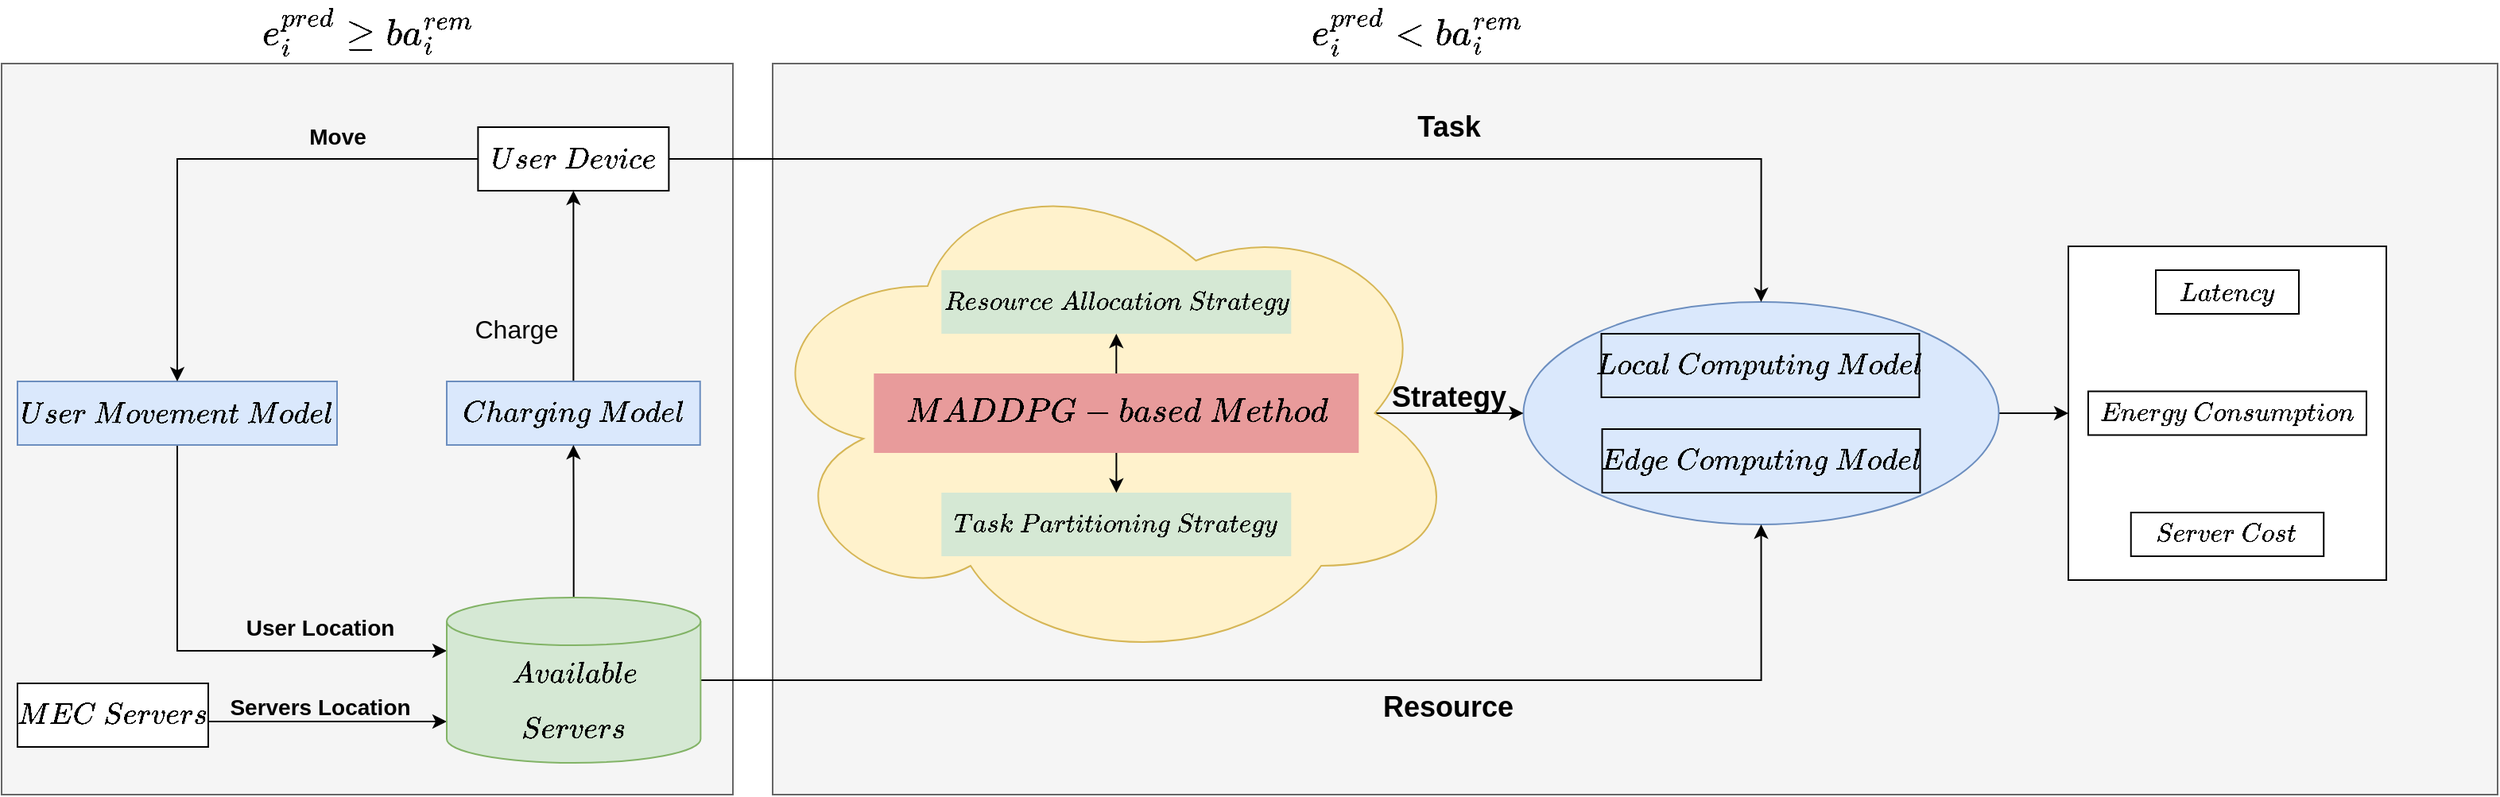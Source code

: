 <mxfile version="20.4.2" type="github">
  <diagram id="8HXd06Zs-zNEdsr8r8aW" name="第 1 页">
    <mxGraphModel dx="1422" dy="1941" grid="1" gridSize="10" guides="1" tooltips="1" connect="1" arrows="1" fold="1" page="1" pageScale="1" pageWidth="827" pageHeight="1169" math="1" shadow="0">
      <root>
        <mxCell id="0" />
        <mxCell id="1" parent="0" />
        <mxCell id="DW0vB-UItoo3-7lF0b40-113" value="" style="rounded=0;whiteSpace=wrap;html=1;fontSize=20;fillColor=#f5f5f5;strokeColor=#666666;fontColor=#333333;" vertex="1" parent="1">
          <mxGeometry x="515" y="-920" width="1085" height="460" as="geometry" />
        </mxCell>
        <mxCell id="DW0vB-UItoo3-7lF0b40-136" value="" style="rounded=0;whiteSpace=wrap;html=1;fontSize=18;" vertex="1" parent="1">
          <mxGeometry x="1330" y="-805" width="200" height="210" as="geometry" />
        </mxCell>
        <mxCell id="DW0vB-UItoo3-7lF0b40-137" style="edgeStyle=orthogonalEdgeStyle;rounded=0;orthogonalLoop=1;jettySize=auto;html=1;fontSize=18;" edge="1" parent="1" source="DW0vB-UItoo3-7lF0b40-119" target="DW0vB-UItoo3-7lF0b40-136">
          <mxGeometry relative="1" as="geometry" />
        </mxCell>
        <mxCell id="DW0vB-UItoo3-7lF0b40-119" value="" style="ellipse;whiteSpace=wrap;html=1;fontSize=20;fillColor=#dae8fc;strokeColor=#6c8ebf;" vertex="1" parent="1">
          <mxGeometry x="987.25" y="-770" width="299" height="140" as="geometry" />
        </mxCell>
        <mxCell id="DW0vB-UItoo3-7lF0b40-135" style="edgeStyle=orthogonalEdgeStyle;rounded=0;orthogonalLoop=1;jettySize=auto;html=1;exitX=0.875;exitY=0.5;exitDx=0;exitDy=0;exitPerimeter=0;fontSize=18;" edge="1" parent="1" source="DW0vB-UItoo3-7lF0b40-114" target="DW0vB-UItoo3-7lF0b40-119">
          <mxGeometry relative="1" as="geometry" />
        </mxCell>
        <mxCell id="DW0vB-UItoo3-7lF0b40-114" value="" style="ellipse;shape=cloud;whiteSpace=wrap;html=1;fontSize=20;fillColor=#fff2cc;strokeColor=#d6b656;" vertex="1" parent="1">
          <mxGeometry x="500" y="-860" width="450" height="320" as="geometry" />
        </mxCell>
        <mxCell id="DW0vB-UItoo3-7lF0b40-99" value="" style="whiteSpace=wrap;html=1;aspect=fixed;fontSize=16;fillColor=#f5f5f5;strokeColor=#666666;fontColor=#333333;" vertex="1" parent="1">
          <mxGeometry x="30" y="-920" width="460" height="460" as="geometry" />
        </mxCell>
        <mxCell id="DW0vB-UItoo3-7lF0b40-106" style="edgeStyle=orthogonalEdgeStyle;rounded=0;orthogonalLoop=1;jettySize=auto;html=1;entryX=0;entryY=0;entryDx=0;entryDy=33.5;entryPerimeter=0;fontSize=20;" edge="1" parent="1" source="DW0vB-UItoo3-7lF0b40-3" target="DW0vB-UItoo3-7lF0b40-94">
          <mxGeometry relative="1" as="geometry">
            <Array as="points">
              <mxPoint x="141" y="-550" />
            </Array>
          </mxGeometry>
        </mxCell>
        <mxCell id="DW0vB-UItoo3-7lF0b40-3" value="&lt;div&gt;&lt;font style=&quot;font-size: 16px&quot;&gt;$$ User \ Movement&amp;nbsp; \ Model $$&lt;/font&gt;&lt;/div&gt;" style="rounded=0;whiteSpace=wrap;html=1;fillColor=#dae8fc;strokeColor=#6c8ebf;" vertex="1" parent="1">
          <mxGeometry x="40" y="-720" width="201" height="40" as="geometry" />
        </mxCell>
        <mxCell id="DW0vB-UItoo3-7lF0b40-74" value="" style="edgeStyle=orthogonalEdgeStyle;rounded=0;orthogonalLoop=1;jettySize=auto;html=1;fontSize=16;" edge="1" parent="1" source="DW0vB-UItoo3-7lF0b40-5" target="DW0vB-UItoo3-7lF0b40-15">
          <mxGeometry relative="1" as="geometry" />
        </mxCell>
        <mxCell id="DW0vB-UItoo3-7lF0b40-5" value="&lt;div&gt;&lt;font style=&quot;font-size: 16px&quot;&gt;$$ Charging\&amp;nbsp; Model $$&lt;/font&gt;&lt;/div&gt;" style="rounded=0;whiteSpace=wrap;html=1;fillColor=#dae8fc;strokeColor=#6c8ebf;" vertex="1" parent="1">
          <mxGeometry x="310" y="-720" width="159.38" height="40" as="geometry" />
        </mxCell>
        <mxCell id="DW0vB-UItoo3-7lF0b40-7" value="&lt;div&gt;&lt;b&gt;&lt;font style=&quot;font-size: 16px&quot;&gt;$$ Local \ Computing \ Model $$&lt;/font&gt;&lt;/b&gt;&lt;/div&gt;" style="rounded=0;whiteSpace=wrap;html=1;fillColor=#dae8fc;strokeColor=default;" vertex="1" parent="1">
          <mxGeometry x="1036.25" y="-750" width="200" height="40" as="geometry" />
        </mxCell>
        <mxCell id="DW0vB-UItoo3-7lF0b40-9" value="&lt;div&gt;&lt;font style=&quot;font-size: 16px&quot;&gt;$$ Edge \ Computing \ Model $$&lt;/font&gt;&lt;/div&gt;" style="rounded=0;whiteSpace=wrap;html=1;fillColor=#dae8fc;strokeColor=default;" vertex="1" parent="1">
          <mxGeometry x="1036.75" y="-690" width="200" height="40" as="geometry" />
        </mxCell>
        <mxCell id="DW0vB-UItoo3-7lF0b40-10" value="&lt;font style=&quot;font-size: 14px&quot;&gt;$$Energy \ Consumption$$&lt;/font&gt;" style="rounded=0;whiteSpace=wrap;html=1;fontSize=18;strokeColor=default;" vertex="1" parent="1">
          <mxGeometry x="1342.49" y="-713.75" width="175" height="27.5" as="geometry" />
        </mxCell>
        <mxCell id="DW0vB-UItoo3-7lF0b40-75" style="edgeStyle=orthogonalEdgeStyle;rounded=0;orthogonalLoop=1;jettySize=auto;html=1;fontSize=16;" edge="1" parent="1" source="DW0vB-UItoo3-7lF0b40-15" target="DW0vB-UItoo3-7lF0b40-3">
          <mxGeometry relative="1" as="geometry" />
        </mxCell>
        <mxCell id="DW0vB-UItoo3-7lF0b40-132" style="edgeStyle=orthogonalEdgeStyle;rounded=0;orthogonalLoop=1;jettySize=auto;html=1;entryX=0.5;entryY=0;entryDx=0;entryDy=0;fontSize=18;" edge="1" parent="1" source="DW0vB-UItoo3-7lF0b40-15" target="DW0vB-UItoo3-7lF0b40-119">
          <mxGeometry relative="1" as="geometry" />
        </mxCell>
        <mxCell id="DW0vB-UItoo3-7lF0b40-15" value="&lt;div style=&quot;font-size: 16px;&quot;&gt;&lt;font style=&quot;font-size: 16px;&quot;&gt;$$ User \ Device $$&lt;/font&gt;&lt;/div&gt;" style="rounded=0;whiteSpace=wrap;html=1;" vertex="1" parent="1">
          <mxGeometry x="329.69" y="-880" width="120" height="40" as="geometry" />
        </mxCell>
        <mxCell id="DW0vB-UItoo3-7lF0b40-18" value="&lt;div&gt;&lt;font style=&quot;font-size: 18px&quot;&gt;&lt;font style=&quot;font-size: 14px&quot;&gt;$$ Task \ Partitioning \ Strategy $$&lt;/font&gt;&lt;/font&gt;&lt;/div&gt;" style="rounded=0;whiteSpace=wrap;html=1;fillColor=#d5e8d4;strokeColor=none;" vertex="1" parent="1">
          <mxGeometry x="621.16" y="-650" width="220" height="40" as="geometry" />
        </mxCell>
        <mxCell id="DW0vB-UItoo3-7lF0b40-20" value="&lt;div&gt;&lt;font style=&quot;font-size: 14px&quot;&gt;$$ Resource \ Allocation \ Strategy $$&lt;/font&gt;&lt;/div&gt;" style="rounded=0;whiteSpace=wrap;html=1;fillColor=#d5e8d4;strokeColor=none;" vertex="1" parent="1">
          <mxGeometry x="621.16" y="-790" width="220" height="40" as="geometry" />
        </mxCell>
        <mxCell id="DW0vB-UItoo3-7lF0b40-24" value="&lt;div&gt;&lt;font style=&quot;font-size: 14px&quot;&gt;$$Server \ Cost$$&lt;/font&gt;&lt;/div&gt;" style="rounded=0;whiteSpace=wrap;html=1;fontSize=18;strokeColor=default;" vertex="1" parent="1">
          <mxGeometry x="1369.37" y="-637.5" width="121.25" height="27.5" as="geometry" />
        </mxCell>
        <mxCell id="DW0vB-UItoo3-7lF0b40-25" value="&lt;div&gt;&lt;font style=&quot;font-size: 14px&quot;&gt;$$ Latency$$&lt;/font&gt;&lt;/div&gt;" style="rounded=0;whiteSpace=wrap;html=1;fontSize=18;strokeColor=default;" vertex="1" parent="1">
          <mxGeometry x="1385" y="-790" width="90" height="27.5" as="geometry" />
        </mxCell>
        <mxCell id="DW0vB-UItoo3-7lF0b40-87" value="" style="edgeStyle=orthogonalEdgeStyle;rounded=0;orthogonalLoop=1;jettySize=auto;html=1;fontSize=14;" edge="1" parent="1" source="DW0vB-UItoo3-7lF0b40-28" target="DW0vB-UItoo3-7lF0b40-18">
          <mxGeometry relative="1" as="geometry" />
        </mxCell>
        <mxCell id="DW0vB-UItoo3-7lF0b40-88" style="edgeStyle=orthogonalEdgeStyle;rounded=0;orthogonalLoop=1;jettySize=auto;html=1;exitX=0.5;exitY=0;exitDx=0;exitDy=0;entryX=0.5;entryY=1;entryDx=0;entryDy=0;fontSize=14;" edge="1" parent="1" source="DW0vB-UItoo3-7lF0b40-28" target="DW0vB-UItoo3-7lF0b40-20">
          <mxGeometry relative="1" as="geometry" />
        </mxCell>
        <mxCell id="DW0vB-UItoo3-7lF0b40-28" value="$$MADDPG-based \ Method$$" style="rounded=0;whiteSpace=wrap;html=1;fontSize=18;strokeColor=none;fillColor=#E89B9B;" vertex="1" parent="1">
          <mxGeometry x="578.66" y="-725" width="305" height="50" as="geometry" />
        </mxCell>
        <mxCell id="DW0vB-UItoo3-7lF0b40-111" style="edgeStyle=orthogonalEdgeStyle;rounded=0;orthogonalLoop=1;jettySize=auto;html=1;entryX=0;entryY=0;entryDx=0;entryDy=78;entryPerimeter=0;fontSize=20;" edge="1" parent="1" source="DW0vB-UItoo3-7lF0b40-29" target="DW0vB-UItoo3-7lF0b40-94">
          <mxGeometry relative="1" as="geometry">
            <Array as="points">
              <mxPoint x="260" y="-506" />
              <mxPoint x="260" y="-506" />
            </Array>
          </mxGeometry>
        </mxCell>
        <mxCell id="DW0vB-UItoo3-7lF0b40-29" value="$$MEC\ Servers$$" style="rounded=0;whiteSpace=wrap;html=1;fontSize=16;" vertex="1" parent="1">
          <mxGeometry x="40" y="-530" width="120" height="40" as="geometry" />
        </mxCell>
        <mxCell id="DW0vB-UItoo3-7lF0b40-31" value="&lt;div style=&quot;font-size: 14px;&quot;&gt;&lt;b&gt;&lt;font style=&quot;font-size: 14px;&quot;&gt;User Location&lt;/font&gt;&lt;/b&gt;&lt;/div&gt;" style="text;html=1;align=center;verticalAlign=middle;resizable=0;points=[];autosize=1;strokeColor=none;fillColor=none;" vertex="1" parent="1">
          <mxGeometry x="170" y="-580" width="120" height="30" as="geometry" />
        </mxCell>
        <mxCell id="DW0vB-UItoo3-7lF0b40-33" value="&lt;b&gt;&lt;font style=&quot;font-size: 14px;&quot;&gt;Servers Location&lt;/font&gt;&lt;/b&gt;" style="text;html=1;align=center;verticalAlign=middle;resizable=0;points=[];autosize=1;strokeColor=none;fillColor=none;" vertex="1" parent="1">
          <mxGeometry x="160" y="-530" width="140" height="30" as="geometry" />
        </mxCell>
        <mxCell id="DW0vB-UItoo3-7lF0b40-38" value="&lt;font style=&quot;font-size: 20px;&quot;&gt;$$e_i^{pred} \geq ba_i^{rem}$$&lt;/font&gt;" style="text;html=1;align=center;verticalAlign=middle;resizable=0;points=[];autosize=1;strokeColor=none;fillColor=none;" vertex="1" parent="1">
          <mxGeometry x="110" y="-960" width="300" height="40" as="geometry" />
        </mxCell>
        <mxCell id="DW0vB-UItoo3-7lF0b40-39" value="&lt;font style=&quot;font-size: 18px;&quot;&gt;&lt;b&gt;Task&lt;/b&gt;&lt;/font&gt;" style="text;html=1;align=center;verticalAlign=middle;resizable=0;points=[];autosize=1;strokeColor=none;fillColor=none;fontSize=15;" vertex="1" parent="1">
          <mxGeometry x="910" y="-900" width="60" height="40" as="geometry" />
        </mxCell>
        <mxCell id="DW0vB-UItoo3-7lF0b40-40" value="&lt;b&gt;&lt;font style=&quot;font-size: 20px;&quot;&gt;$$e_i^{pred}&amp;lt;ba_i^{rem}$$&lt;/font&gt;&lt;/b&gt;" style="text;html=1;align=center;verticalAlign=middle;resizable=0;points=[];autosize=1;strokeColor=none;fillColor=none;" vertex="1" parent="1">
          <mxGeometry x="780" y="-960" width="280" height="40" as="geometry" />
        </mxCell>
        <mxCell id="DW0vB-UItoo3-7lF0b40-84" value="&lt;b&gt;&lt;font style=&quot;font-size: 14px;&quot;&gt;Move&lt;/font&gt;&lt;/b&gt;" style="text;html=1;align=center;verticalAlign=middle;resizable=0;points=[];autosize=1;strokeColor=none;fillColor=none;fontSize=16;" vertex="1" parent="1">
          <mxGeometry x="210.55" y="-890" width="60" height="30" as="geometry" />
        </mxCell>
        <mxCell id="DW0vB-UItoo3-7lF0b40-98" style="edgeStyle=orthogonalEdgeStyle;rounded=0;orthogonalLoop=1;jettySize=auto;html=1;entryX=0.5;entryY=1;entryDx=0;entryDy=0;fontSize=16;" edge="1" parent="1" source="DW0vB-UItoo3-7lF0b40-94" target="DW0vB-UItoo3-7lF0b40-5">
          <mxGeometry relative="1" as="geometry" />
        </mxCell>
        <mxCell id="DW0vB-UItoo3-7lF0b40-120" style="edgeStyle=orthogonalEdgeStyle;rounded=0;orthogonalLoop=1;jettySize=auto;html=1;fontSize=20;" edge="1" parent="1" source="DW0vB-UItoo3-7lF0b40-94" target="DW0vB-UItoo3-7lF0b40-119">
          <mxGeometry relative="1" as="geometry" />
        </mxCell>
        <mxCell id="DW0vB-UItoo3-7lF0b40-94" value="&lt;div&gt;&lt;font style=&quot;font-size: 16px;&quot;&gt;$$Available$$&lt;/font&gt;&lt;/div&gt;&lt;div&gt;&lt;font style=&quot;font-size: 16px;&quot;&gt;$$Servers$$&lt;/font&gt;&lt;/div&gt;" style="shape=cylinder3;whiteSpace=wrap;html=1;boundedLbl=1;backgroundOutline=1;size=15;fontSize=14;fillColor=#d5e8d4;strokeColor=#82b366;" vertex="1" parent="1">
          <mxGeometry x="310" y="-584" width="159.69" height="104" as="geometry" />
        </mxCell>
        <mxCell id="DW0vB-UItoo3-7lF0b40-125" style="edgeStyle=orthogonalEdgeStyle;rounded=0;orthogonalLoop=1;jettySize=auto;html=1;exitX=0.5;exitY=1;exitDx=0;exitDy=0;fontSize=20;" edge="1" parent="1" source="DW0vB-UItoo3-7lF0b40-7" target="DW0vB-UItoo3-7lF0b40-7">
          <mxGeometry relative="1" as="geometry" />
        </mxCell>
        <mxCell id="DW0vB-UItoo3-7lF0b40-127" value="&lt;div style=&quot;font-size: 18px;&quot;&gt;&lt;font style=&quot;font-size: 18px;&quot;&gt;&lt;b&gt;&lt;font style=&quot;font-size: 18px;&quot;&gt;Resource&lt;/font&gt;&lt;/b&gt;&lt;/font&gt;&lt;/div&gt;" style="text;html=1;strokeColor=none;fillColor=none;align=center;verticalAlign=middle;whiteSpace=wrap;rounded=0;fontSize=20;" vertex="1" parent="1">
          <mxGeometry x="910" y="-530" width="60" height="30" as="geometry" />
        </mxCell>
        <mxCell id="DW0vB-UItoo3-7lF0b40-131" value="&lt;font style=&quot;font-size: 16px;&quot;&gt;Charge&lt;/font&gt;" style="text;html=1;strokeColor=none;fillColor=none;align=center;verticalAlign=middle;whiteSpace=wrap;rounded=0;fontSize=20;" vertex="1" parent="1">
          <mxGeometry x="324" y="-770" width="60" height="30" as="geometry" />
        </mxCell>
        <mxCell id="DW0vB-UItoo3-7lF0b40-134" value="&lt;b&gt;&lt;font style=&quot;font-size: 18px;&quot;&gt;Strategy&lt;/font&gt;&lt;/b&gt;" style="text;html=1;align=center;verticalAlign=middle;resizable=0;points=[];autosize=1;strokeColor=none;fillColor=none;fontSize=15;" vertex="1" parent="1">
          <mxGeometry x="890" y="-730" width="100" height="40" as="geometry" />
        </mxCell>
      </root>
    </mxGraphModel>
  </diagram>
</mxfile>
